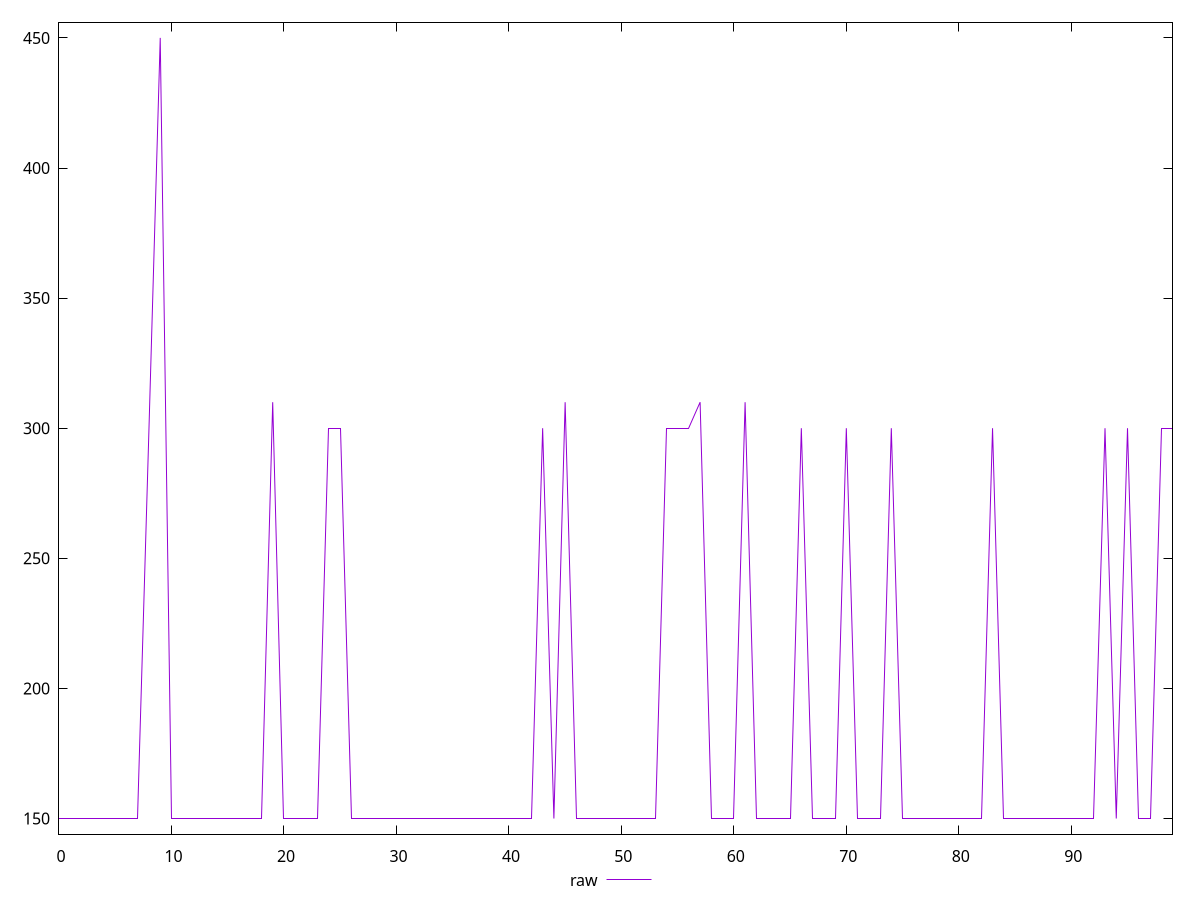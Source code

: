 reset

$raw <<EOF
0 150
1 150
2 150
3 150
4 150
5 150
6 150
7 150
8 300
9 450
10 150
11 150
12 150
13 150
14 150
15 150
16 150
17 150
18 150
19 310
20 150
21 150
22 150
23 150
24 300
25 300
26 150
27 150
28 150
29 150
30 150
31 150
32 150
33 150
34 150
35 150
36 150
37 150
38 150
39 150
40 150
41 150
42 150
43 300
44 150
45 310
46 150
47 150
48 150
49 150
50 150
51 150
52 150
53 150
54 300
55 300
56 300
57 310
58 150
59 150
60 150
61 310
62 150
63 150
64 150
65 150
66 300
67 150
68 150
69 150
70 300
71 150
72 150
73 150
74 300
75 150
76 150
77 150
78 150
79 150
80 150
81 150
82 150
83 300
84 150
85 150
86 150
87 150
88 150
89 150
90 150
91 150
92 150
93 300
94 150
95 300
96 150
97 150
98 300
99 300
EOF

set key outside below
set xrange [0:99]
set yrange [144:456]
set trange [144:456]
set terminal svg size 640, 500 enhanced background rgb 'white'
set output "report_00016_2021-02-10T13-31-48.338Z/offscreen-images/samples/pages+cached/raw/values.svg"

plot $raw title "raw" with line

reset
